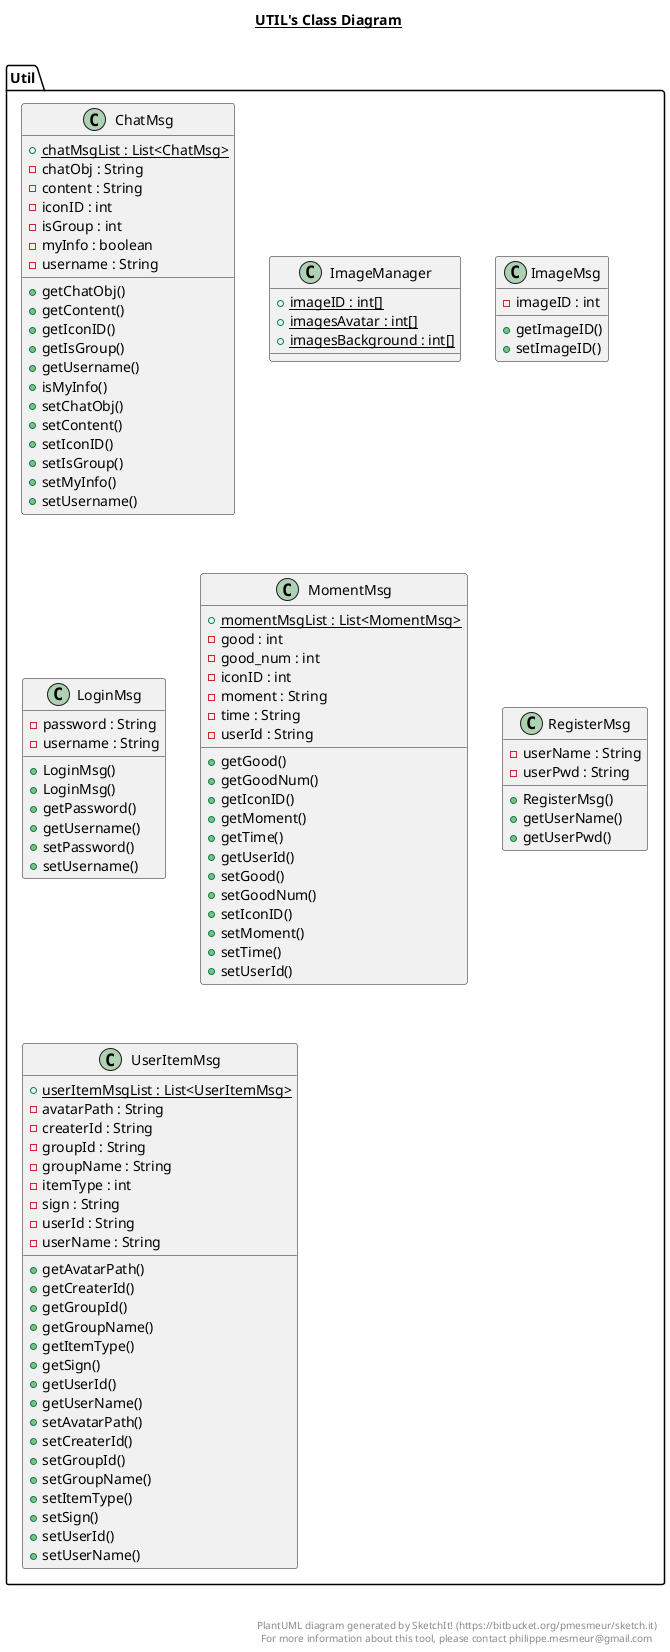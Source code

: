 @startuml

title __UTIL's Class Diagram__\n

  namespace Util {
    class Util.ChatMsg {
        {static} + chatMsgList : List<ChatMsg>
        - chatObj : String
        - content : String
        - iconID : int
        - isGroup : int
        - myInfo : boolean
        - username : String
        + getChatObj()
        + getContent()
        + getIconID()
        + getIsGroup()
        + getUsername()
        + isMyInfo()
        + setChatObj()
        + setContent()
        + setIconID()
        + setIsGroup()
        + setMyInfo()
        + setUsername()
    }
  }
  

  namespace Util {
    class Util.ImageManager {
        {static} + imageID : int[]
        {static} + imagesAvatar : int[]
        {static} + imagesBackground : int[]
    }
  }
  

  namespace Util {
    class Util.ImageMsg {
        - imageID : int
        + getImageID()
        + setImageID()
    }
  }
  

  namespace Util {
    class Util.LoginMsg {
        - password : String
        - username : String
        + LoginMsg()
        + LoginMsg()
        + getPassword()
        + getUsername()
        + setPassword()
        + setUsername()
    }
  }
  

  namespace Util {
    class Util.MomentMsg {
        {static} + momentMsgList : List<MomentMsg>
        - good : int
        - good_num : int
        - iconID : int
        - moment : String
        - time : String
        - userId : String
        + getGood()
        + getGoodNum()
        + getIconID()
        + getMoment()
        + getTime()
        + getUserId()
        + setGood()
        + setGoodNum()
        + setIconID()
        + setMoment()
        + setTime()
        + setUserId()
    }
  }
  

  namespace Util {
    class Util.RegisterMsg {
        - userName : String
        - userPwd : String
        + RegisterMsg()
        + getUserName()
        + getUserPwd()
    }
  }
  

  namespace Util {
    class Util.UserItemMsg {
        {static} + userItemMsgList : List<UserItemMsg>
        - avatarPath : String
        - createrId : String
        - groupId : String
        - groupName : String
        - itemType : int
        - sign : String
        - userId : String
        - userName : String
        + getAvatarPath()
        + getCreaterId()
        + getGroupId()
        + getGroupName()
        + getItemType()
        + getSign()
        + getUserId()
        + getUserName()
        + setAvatarPath()
        + setCreaterId()
        + setGroupId()
        + setGroupName()
        + setItemType()
        + setSign()
        + setUserId()
        + setUserName()
    }
  }
  



right footer


PlantUML diagram generated by SketchIt! (https://bitbucket.org/pmesmeur/sketch.it)
For more information about this tool, please contact philippe.mesmeur@gmail.com
endfooter

@enduml
